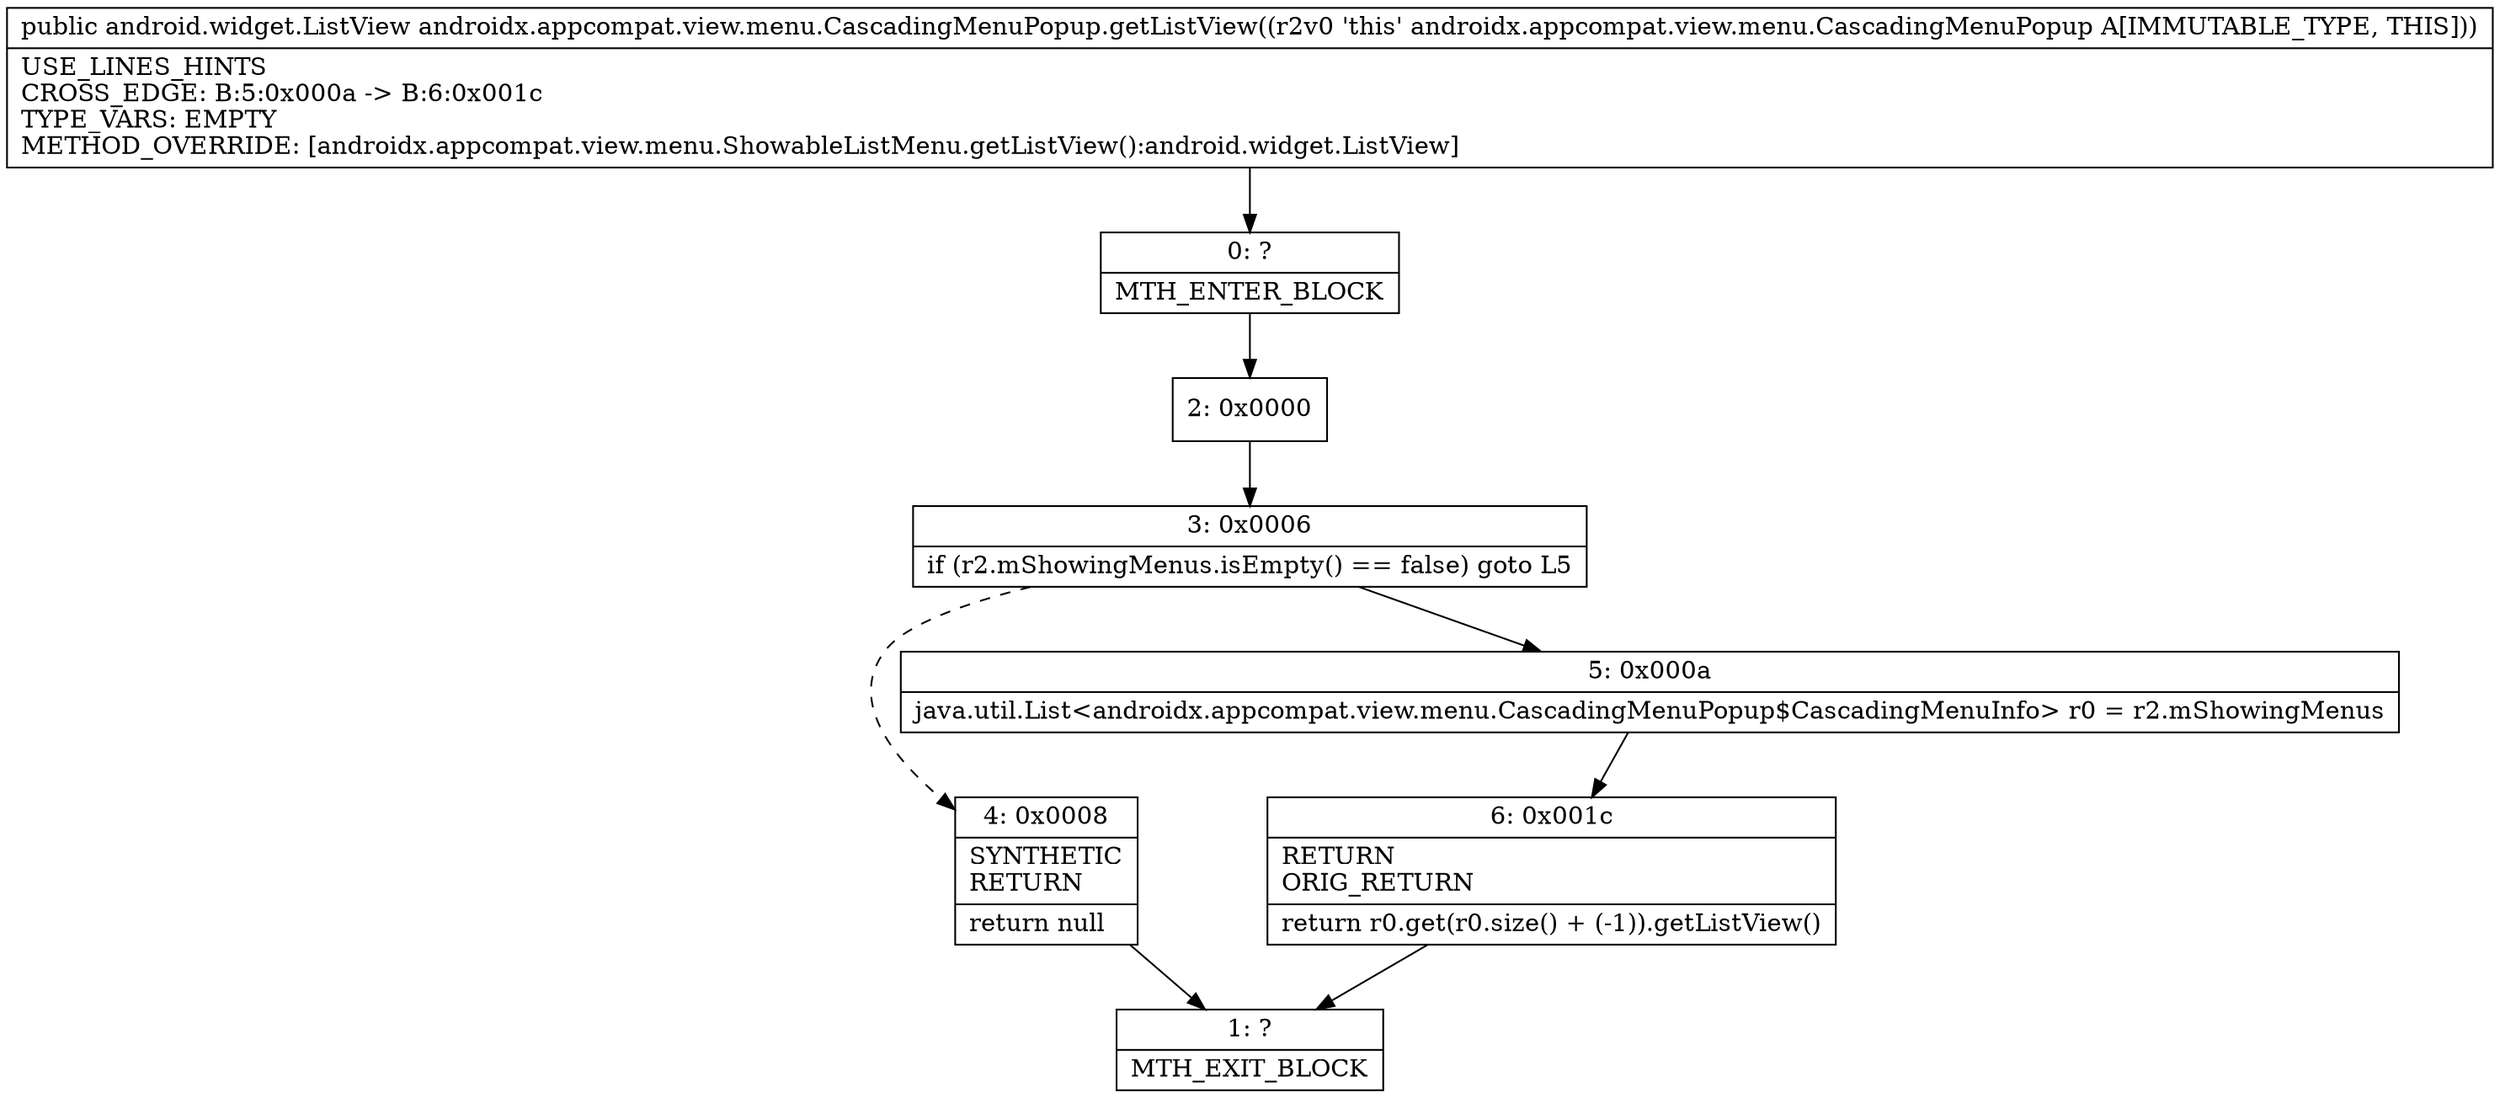 digraph "CFG forandroidx.appcompat.view.menu.CascadingMenuPopup.getListView()Landroid\/widget\/ListView;" {
Node_0 [shape=record,label="{0\:\ ?|MTH_ENTER_BLOCK\l}"];
Node_2 [shape=record,label="{2\:\ 0x0000}"];
Node_3 [shape=record,label="{3\:\ 0x0006|if (r2.mShowingMenus.isEmpty() == false) goto L5\l}"];
Node_4 [shape=record,label="{4\:\ 0x0008|SYNTHETIC\lRETURN\l|return null\l}"];
Node_1 [shape=record,label="{1\:\ ?|MTH_EXIT_BLOCK\l}"];
Node_5 [shape=record,label="{5\:\ 0x000a|java.util.List\<androidx.appcompat.view.menu.CascadingMenuPopup$CascadingMenuInfo\> r0 = r2.mShowingMenus\l}"];
Node_6 [shape=record,label="{6\:\ 0x001c|RETURN\lORIG_RETURN\l|return r0.get(r0.size() + (\-1)).getListView()\l}"];
MethodNode[shape=record,label="{public android.widget.ListView androidx.appcompat.view.menu.CascadingMenuPopup.getListView((r2v0 'this' androidx.appcompat.view.menu.CascadingMenuPopup A[IMMUTABLE_TYPE, THIS]))  | USE_LINES_HINTS\lCROSS_EDGE: B:5:0x000a \-\> B:6:0x001c\lTYPE_VARS: EMPTY\lMETHOD_OVERRIDE: [androidx.appcompat.view.menu.ShowableListMenu.getListView():android.widget.ListView]\l}"];
MethodNode -> Node_0;Node_0 -> Node_2;
Node_2 -> Node_3;
Node_3 -> Node_4[style=dashed];
Node_3 -> Node_5;
Node_4 -> Node_1;
Node_5 -> Node_6;
Node_6 -> Node_1;
}

